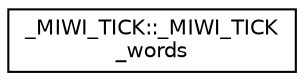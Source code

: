 digraph "Graphical Class Hierarchy"
{
  edge [fontname="Helvetica",fontsize="10",labelfontname="Helvetica",labelfontsize="10"];
  node [fontname="Helvetica",fontsize="10",shape=record];
  rankdir="LR";
  Node1 [label="_MIWI_TICK::_MIWI_TICK\l_words",height=0.2,width=0.4,color="black", fillcolor="white", style="filled",URL="$struct___m_i_w_i___t_i_c_k_1_1___m_i_w_i___t_i_c_k__words.html"];
}
